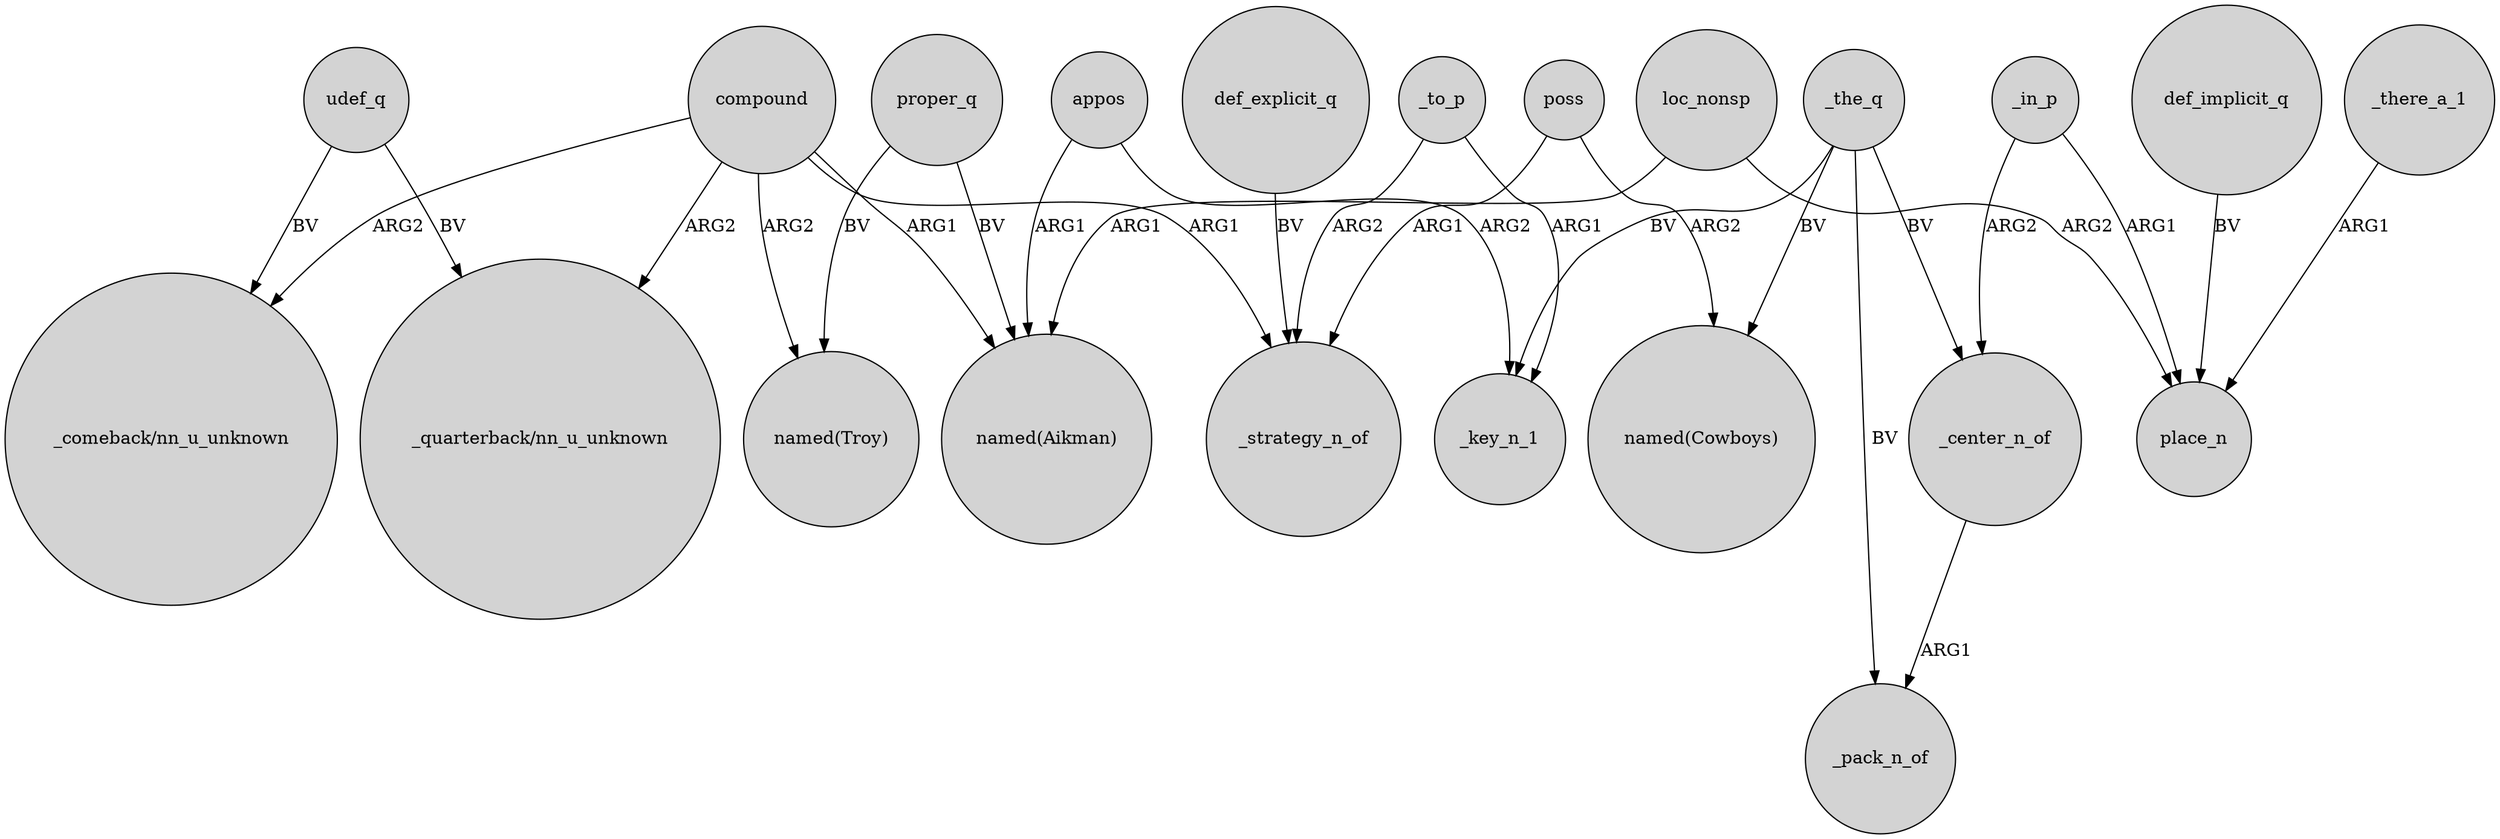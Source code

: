 digraph {
	node [shape=circle style=filled]
	appos -> "named(Aikman)" [label=ARG1]
	_the_q -> _center_n_of [label=BV]
	compound -> "_quarterback/nn_u_unknown" [label=ARG2]
	poss -> _strategy_n_of [label=ARG1]
	udef_q -> "_comeback/nn_u_unknown" [label=BV]
	appos -> _key_n_1 [label=ARG2]
	_in_p -> _center_n_of [label=ARG2]
	_to_p -> _strategy_n_of [label=ARG2]
	compound -> _strategy_n_of [label=ARG1]
	compound -> "named(Troy)" [label=ARG2]
	def_implicit_q -> place_n [label=BV]
	poss -> "named(Cowboys)" [label=ARG2]
	_center_n_of -> _pack_n_of [label=ARG1]
	_the_q -> _pack_n_of [label=BV]
	_the_q -> _key_n_1 [label=BV]
	compound -> "named(Aikman)" [label=ARG1]
	_to_p -> _key_n_1 [label=ARG1]
	compound -> "_comeback/nn_u_unknown" [label=ARG2]
	loc_nonsp -> "named(Aikman)" [label=ARG1]
	_in_p -> place_n [label=ARG1]
	proper_q -> "named(Aikman)" [label=BV]
	loc_nonsp -> place_n [label=ARG2]
	udef_q -> "_quarterback/nn_u_unknown" [label=BV]
	def_explicit_q -> _strategy_n_of [label=BV]
	_the_q -> "named(Cowboys)" [label=BV]
	proper_q -> "named(Troy)" [label=BV]
	_there_a_1 -> place_n [label=ARG1]
}
